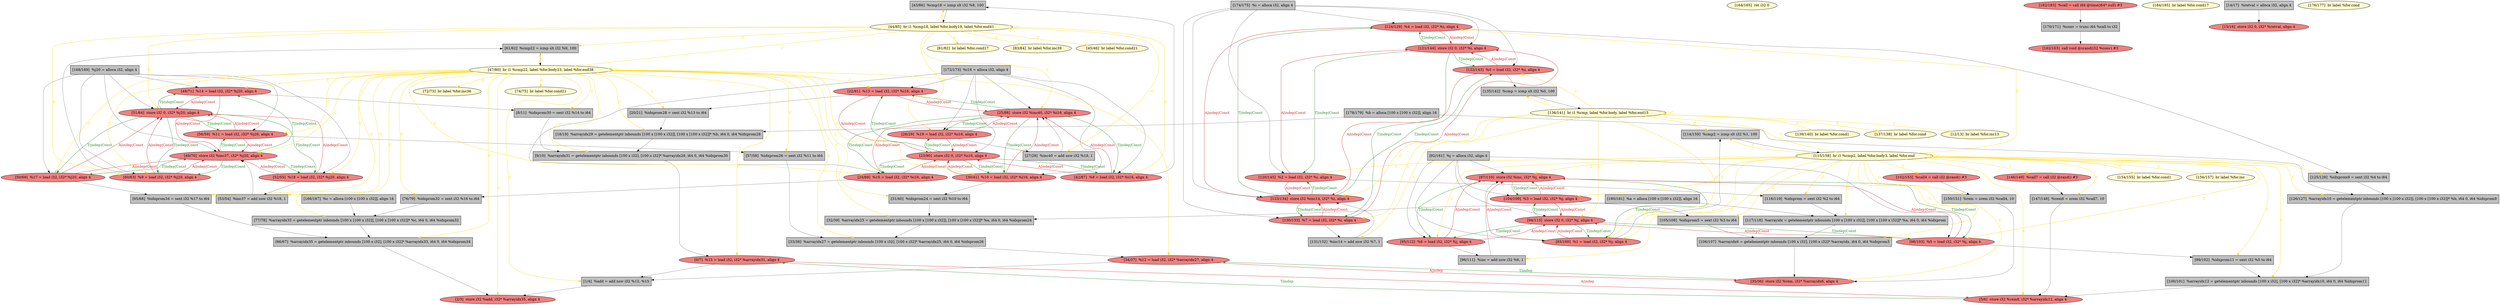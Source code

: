 
digraph G {


node200 [fillcolor=grey,label="[43/86]  %cmp18 = icmp slt i32 %8, 100",shape=rectangle,style=filled ]
node198 [fillcolor=lemonchiffon,label="[72/73]  br label %for.inc36",shape=ellipse,style=filled ]
node197 [fillcolor=lemonchiffon,label="[44/85]  br i1 %cmp18, label %for.body19, label %for.end41",shape=ellipse,style=filled ]
node196 [fillcolor=lightcoral,label="[48/71]  %14 = load i32, i32* %j20, align 4",shape=ellipse,style=filled ]
node195 [fillcolor=grey,label="[9/10]  %arrayidx31 = getelementptr inbounds [100 x i32], [100 x i32]* %arrayidx29, i64 0, i64 %idxprom30",shape=rectangle,style=filled ]
node194 [fillcolor=lemonchiffon,label="[139/140]  br label %for.cond1",shape=ellipse,style=filled ]
node192 [fillcolor=grey,label="[125/128]  %idxprom9 = sext i32 %4 to i64",shape=rectangle,style=filled ]
node186 [fillcolor=lightcoral,label="[60/63]  %9 = load i32, i32* %j20, align 4",shape=ellipse,style=filled ]
node140 [fillcolor=grey,label="[150/151]  %rem = srem i32 %call4, 10",shape=rectangle,style=filled ]
node132 [fillcolor=grey,label="[31/40]  %idxprom24 = sext i32 %10 to i64",shape=rectangle,style=filled ]
node160 [fillcolor=lightcoral,label="[124/129]  %4 = load i32, i32* %i, align 4",shape=ellipse,style=filled ]
node131 [fillcolor=grey,label="[117/118]  %arrayidx = getelementptr inbounds [100 x [100 x i32]], [100 x [100 x i32]]* %a, i64 0, i64 %idxprom",shape=rectangle,style=filled ]
node128 [fillcolor=lemonchiffon,label="[164/165]  ret i32 0",shape=ellipse,style=filled ]
node167 [fillcolor=grey,label="[114/159]  %cmp2 = icmp slt i32 %1, 100",shape=rectangle,style=filled ]
node127 [fillcolor=lightcoral,label="[162/163]  call void @srand(i32 %conv) #3",shape=ellipse,style=filled ]
node166 [fillcolor=lightcoral,label="[120/145]  %2 = load i32, i32* %i, align 4",shape=ellipse,style=filled ]
node126 [fillcolor=grey,label="[126/127]  %arrayidx10 = getelementptr inbounds [100 x [100 x i32]], [100 x [100 x i32]]* %b, i64 0, i64 %idxprom9",shape=rectangle,style=filled ]
node149 [fillcolor=lightcoral,label="[52/55]  %18 = load i32, i32* %j20, align 4",shape=ellipse,style=filled ]
node182 [fillcolor=grey,label="[100/101]  %arrayidx12 = getelementptr inbounds [100 x i32], [100 x i32]* %arrayidx10, i64 0, i64 %idxprom11",shape=rectangle,style=filled ]
node136 [fillcolor=grey,label="[53/54]  %inc37 = add nsw i32 %18, 1",shape=rectangle,style=filled ]
node184 [fillcolor=lemonchiffon,label="[154/155]  br label %for.cond1",shape=ellipse,style=filled ]
node193 [fillcolor=lemonchiffon,label="[184/185]  br label %for.cond17",shape=ellipse,style=filled ]
node191 [fillcolor=lemonchiffon,label="[137/138]  br label %for.cond",shape=ellipse,style=filled ]
node161 [fillcolor=lightcoral,label="[26/29]  %19 = load i32, i32* %i16, align 4",shape=ellipse,style=filled ]
node125 [fillcolor=lightcoral,label="[5/6]  store i32 %rem8, i32* %arrayidx12, align 4",shape=ellipse,style=filled ]
node189 [fillcolor=grey,label="[105/108]  %idxprom5 = sext i32 %3 to i64",shape=rectangle,style=filled ]
node124 [fillcolor=lightcoral,label="[97/110]  store i32 %inc, i32* %j, align 4",shape=ellipse,style=filled ]
node111 [fillcolor=grey,label="[14/17]  %retval = alloca i32, align 4",shape=rectangle,style=filled ]
node108 [fillcolor=lightcoral,label="[0/7]  %15 = load i32, i32* %arrayidx31, align 4",shape=ellipse,style=filled ]
node135 [fillcolor=lightcoral,label="[51/64]  store i32 0, i32* %j20, align 4",shape=ellipse,style=filled ]
node163 [fillcolor=grey,label="[32/39]  %arrayidx25 = getelementptr inbounds [100 x [100 x i32]], [100 x [100 x i32]]* %a, i64 0, i64 %idxprom24",shape=rectangle,style=filled ]
node110 [fillcolor=lemonchiffon,label="[12/13]  br label %for.inc13",shape=ellipse,style=filled ]
node137 [fillcolor=lightcoral,label="[42/87]  %8 = load i32, i32* %i16, align 4",shape=ellipse,style=filled ]
node114 [fillcolor=lightcoral,label="[22/91]  %13 = load i32, i32* %i16, align 4",shape=ellipse,style=filled ]
node153 [fillcolor=lemonchiffon,label="[81/82]  br label %for.cond17",shape=ellipse,style=filled ]
node123 [fillcolor=lemonchiffon,label="[136/141]  br i1 %cmp, label %for.body, label %for.end15",shape=ellipse,style=filled ]
node138 [fillcolor=lemonchiffon,label="[156/157]  br label %for.inc",shape=ellipse,style=filled ]
node133 [fillcolor=lightcoral,label="[15/16]  store i32 0, i32* %retval, align 4",shape=ellipse,style=filled ]
node158 [fillcolor=lightcoral,label="[104/109]  %3 = load i32, i32* %j, align 4",shape=ellipse,style=filled ]
node199 [fillcolor=lemonchiffon,label="[74/75]  br label %for.cond21",shape=ellipse,style=filled ]
node162 [fillcolor=grey,label="[1/4]  %add = add nsw i32 %12, %15",shape=rectangle,style=filled ]
node143 [fillcolor=grey,label="[135/142]  %cmp = icmp slt i32 %0, 100",shape=rectangle,style=filled ]
node188 [fillcolor=grey,label="[131/132]  %inc14 = add nsw i32 %7, 1",shape=rectangle,style=filled ]
node165 [fillcolor=grey,label="[65/68]  %idxprom34 = sext i32 %17 to i64",shape=rectangle,style=filled ]
node120 [fillcolor=lightcoral,label="[24/89]  %16 = load i32, i32* %i16, align 4",shape=ellipse,style=filled ]
node187 [fillcolor=lightcoral,label="[50/69]  %17 = load i32, i32* %j20, align 4",shape=ellipse,style=filled ]
node177 [fillcolor=lightcoral,label="[94/113]  store i32 0, i32* %j, align 4",shape=ellipse,style=filled ]
node118 [fillcolor=lightcoral,label="[34/37]  %12 = load i32, i32* %arrayidx27, align 4",shape=ellipse,style=filled ]
node155 [fillcolor=lightcoral,label="[95/112]  %6 = load i32, i32* %j, align 4",shape=ellipse,style=filled ]
node185 [fillcolor=lightcoral,label="[130/133]  %7 = load i32, i32* %i, align 4",shape=ellipse,style=filled ]
node119 [fillcolor=lightcoral,label="[30/41]  %10 = load i32, i32* %i16, align 4",shape=ellipse,style=filled ]
node141 [fillcolor=lemonchiffon,label="[115/158]  br i1 %cmp2, label %for.body3, label %for.end",shape=ellipse,style=filled ]
node142 [fillcolor=lightcoral,label="[2/3]  store i32 %add, i32* %arrayidx35, align 4",shape=ellipse,style=filled ]
node139 [fillcolor=lemonchiffon,label="[83/84]  br label %for.inc39",shape=ellipse,style=filled ]
node168 [fillcolor=grey,label="[106/107]  %arrayidx6 = getelementptr inbounds [100 x i32], [100 x i32]* %arrayidx, i64 0, i64 %idxprom5",shape=rectangle,style=filled ]
node112 [fillcolor=grey,label="[18/19]  %arrayidx29 = getelementptr inbounds [100 x [100 x i32]], [100 x [100 x i32]]* %b, i64 0, i64 %idxprom28",shape=rectangle,style=filled ]
node121 [fillcolor=lemonchiffon,label="[45/46]  br label %for.cond21",shape=ellipse,style=filled ]
node173 [fillcolor=lightcoral,label="[121/144]  store i32 0, i32* %i, align 4",shape=ellipse,style=filled ]
node115 [fillcolor=grey,label="[27/28]  %inc40 = add nsw i32 %19, 1",shape=rectangle,style=filled ]
node144 [fillcolor=grey,label="[77/78]  %arrayidx33 = getelementptr inbounds [100 x [100 x i32]], [100 x [100 x i32]]* %c, i64 0, i64 %idxprom32",shape=rectangle,style=filled ]
node145 [fillcolor=lightcoral,label="[152/153]  %call4 = call i32 @rand() #3",shape=ellipse,style=filled ]
node190 [fillcolor=lightcoral,label="[123/134]  store i32 %inc14, i32* %i, align 4",shape=ellipse,style=filled ]
node129 [fillcolor=grey,label="[166/167]  %c = alloca [100 x [100 x i32]], align 16",shape=rectangle,style=filled ]
node146 [fillcolor=lightcoral,label="[93/160]  %1 = load i32, i32* %j, align 4",shape=ellipse,style=filled ]
node147 [fillcolor=grey,label="[66/67]  %arrayidx35 = getelementptr inbounds [100 x i32], [100 x i32]* %arrayidx33, i64 0, i64 %idxprom34",shape=rectangle,style=filled ]
node148 [fillcolor=grey,label="[147/148]  %rem8 = srem i32 %call7, 10",shape=rectangle,style=filled ]
node116 [fillcolor=grey,label="[57/58]  %idxprom26 = sext i32 %11 to i64",shape=rectangle,style=filled ]
node172 [fillcolor=grey,label="[178/179]  %b = alloca [100 x [100 x i32]], align 16",shape=rectangle,style=filled ]
node150 [fillcolor=lightcoral,label="[25/88]  store i32 %inc40, i32* %i16, align 4",shape=ellipse,style=filled ]
node122 [fillcolor=grey,label="[92/161]  %j = alloca i32, align 4",shape=rectangle,style=filled ]
node109 [fillcolor=grey,label="[8/11]  %idxprom30 = sext i32 %14 to i64",shape=rectangle,style=filled ]
node151 [fillcolor=lightcoral,label="[35/36]  store i32 %rem, i32* %arrayidx6, align 4",shape=ellipse,style=filled ]
node156 [fillcolor=lightcoral,label="[146/149]  %call7 = call i32 @rand() #3",shape=ellipse,style=filled ]
node178 [fillcolor=lightcoral,label="[98/103]  %5 = load i32, i32* %j, align 4",shape=ellipse,style=filled ]
node152 [fillcolor=grey,label="[96/111]  %inc = add nsw i32 %6, 1",shape=rectangle,style=filled ]
node117 [fillcolor=lightcoral,label="[49/70]  store i32 %inc37, i32* %j20, align 4",shape=ellipse,style=filled ]
node154 [fillcolor=grey,label="[170/171]  %conv = trunc i64 %call to i32",shape=rectangle,style=filled ]
node157 [fillcolor=lightcoral,label="[56/59]  %11 = load i32, i32* %j20, align 4",shape=ellipse,style=filled ]
node159 [fillcolor=grey,label="[172/173]  %i16 = alloca i32, align 4",shape=rectangle,style=filled ]
node164 [fillcolor=grey,label="[174/175]  %i = alloca i32, align 4",shape=rectangle,style=filled ]
node176 [fillcolor=lightcoral,label="[122/143]  %0 = load i32, i32* %i, align 4",shape=ellipse,style=filled ]
node174 [fillcolor=grey,label="[76/79]  %idxprom32 = sext i32 %16 to i64",shape=rectangle,style=filled ]
node169 [fillcolor=grey,label="[116/119]  %idxprom = sext i32 %2 to i64",shape=rectangle,style=filled ]
node130 [fillcolor=grey,label="[168/169]  %j20 = alloca i32, align 4",shape=rectangle,style=filled ]
node170 [fillcolor=lemonchiffon,label="[176/177]  br label %for.cond",shape=ellipse,style=filled ]
node171 [fillcolor=lemonchiffon,label="[47/80]  br i1 %cmp22, label %for.body23, label %for.end38",shape=ellipse,style=filled ]
node175 [fillcolor=grey,label="[180/181]  %a = alloca [100 x [100 x i32]], align 16",shape=rectangle,style=filled ]
node134 [fillcolor=grey,label="[33/38]  %arrayidx27 = getelementptr inbounds [100 x i32], [100 x i32]* %arrayidx25, i64 0, i64 %idxprom26",shape=rectangle,style=filled ]
node113 [fillcolor=grey,label="[20/21]  %idxprom28 = sext i32 %13 to i64",shape=rectangle,style=filled ]
node179 [fillcolor=grey,label="[61/62]  %cmp22 = icmp slt i32 %9, 100",shape=rectangle,style=filled ]
node180 [fillcolor=grey,label="[99/102]  %idxprom11 = sext i32 %5 to i64",shape=rectangle,style=filled ]
node181 [fillcolor=lightcoral,label="[182/183]  %call = call i64 @time(i64* null) #3",shape=ellipse,style=filled ]
node183 [fillcolor=lightcoral,label="[23/90]  store i32 0, i32* %i16, align 4",shape=ellipse,style=filled ]

node190->node185 [style=solid,color=forestgreen,label="T|indep|Const",penwidth=1.0,fontcolor=forestgreen ]
node176->node190 [style=solid,color=firebrick3,label="A|indep|Const",penwidth=1.0,fontcolor=firebrick3 ]
node108->node125 [style=solid,color=firebrick3,label="A|indep",penwidth=1.0,fontcolor=firebrick3 ]
node190->node160 [style=solid,color=forestgreen,label="T|indep|Const",penwidth=1.0,fontcolor=forestgreen ]
node160->node190 [style=solid,color=firebrick3,label="A|indep|Const",penwidth=1.0,fontcolor=firebrick3 ]
node123->node185 [style=solid,color=gold,label="C",penwidth=1.0,fontcolor=gold ]
node151->node118 [style=solid,color=forestgreen,label="T|indep",penwidth=1.0,fontcolor=forestgreen ]
node118->node151 [style=solid,color=firebrick3,label="A|indep",penwidth=1.0,fontcolor=firebrick3 ]
node178->node177 [style=solid,color=firebrick3,label="A|indep|Const",penwidth=1.0,fontcolor=firebrick3 ]
node177->node178 [style=solid,color=forestgreen,label="T|indep|Const",penwidth=1.0,fontcolor=forestgreen ]
node141->node138 [style=solid,color=gold,label="C",penwidth=1.0,fontcolor=gold ]
node124->node158 [style=solid,color=forestgreen,label="T|indep|Const",penwidth=1.0,fontcolor=forestgreen ]
node160->node173 [style=solid,color=firebrick3,label="A|indep|Const",penwidth=1.0,fontcolor=firebrick3 ]
node158->node124 [style=solid,color=firebrick3,label="A|indep|Const",penwidth=1.0,fontcolor=firebrick3 ]
node124->node178 [style=solid,color=forestgreen,label="T|indep|Const",penwidth=1.0,fontcolor=forestgreen ]
node158->node177 [style=solid,color=firebrick3,label="A|indep|Const",penwidth=1.0,fontcolor=firebrick3 ]
node171->node149 [style=solid,color=gold,label="C",penwidth=1.0,fontcolor=gold ]
node124->node146 [style=solid,color=forestgreen,label="T|indep|Const",penwidth=1.0,fontcolor=forestgreen ]
node137->node150 [style=solid,color=firebrick3,label="A|indep|Const",penwidth=1.0,fontcolor=firebrick3 ]
node150->node137 [style=solid,color=forestgreen,label="T|indep|Const",penwidth=1.0,fontcolor=forestgreen ]
node140->node151 [style=solid,color=black,label="",penwidth=0.5,fontcolor=black ]
node141->node192 [style=solid,color=gold,label="C",penwidth=1.0,fontcolor=gold ]
node155->node124 [style=solid,color=firebrick3,label="A|indep|Const",penwidth=1.0,fontcolor=firebrick3 ]
node129->node144 [style=solid,color=black,label="",penwidth=0.5,fontcolor=black ]
node183->node120 [style=solid,color=forestgreen,label="T|indep|Const",penwidth=1.0,fontcolor=forestgreen ]
node120->node183 [style=solid,color=firebrick3,label="A|indep|Const",penwidth=1.0,fontcolor=firebrick3 ]
node149->node117 [style=solid,color=firebrick3,label="A|indep|Const",penwidth=1.0,fontcolor=firebrick3 ]
node183->node161 [style=solid,color=forestgreen,label="T|indep|Const",penwidth=1.0,fontcolor=forestgreen ]
node186->node135 [style=solid,color=firebrick3,label="A|indep|Const",penwidth=1.0,fontcolor=firebrick3 ]
node190->node166 [style=solid,color=forestgreen,label="T|indep|Const",penwidth=1.0,fontcolor=forestgreen ]
node150->node119 [style=solid,color=forestgreen,label="T|indep|Const",penwidth=1.0,fontcolor=forestgreen ]
node141->node125 [style=solid,color=gold,label="C",penwidth=1.0,fontcolor=gold ]
node135->node187 [style=solid,color=forestgreen,label="T|indep|Const",penwidth=1.0,fontcolor=forestgreen ]
node187->node135 [style=solid,color=firebrick3,label="A|indep|Const",penwidth=1.0,fontcolor=firebrick3 ]
node130->node186 [style=solid,color=black,label="",penwidth=0.5,fontcolor=black ]
node157->node117 [style=solid,color=firebrick3,label="A|indep|Const",penwidth=1.0,fontcolor=firebrick3 ]
node117->node157 [style=solid,color=forestgreen,label="T|indep|Const",penwidth=1.0,fontcolor=forestgreen ]
node123->node110 [style=solid,color=gold,label="C",penwidth=1.0,fontcolor=gold ]
node117->node186 [style=solid,color=forestgreen,label="T|indep|Const",penwidth=1.0,fontcolor=forestgreen ]
node171->node174 [style=solid,color=gold,label="C",penwidth=1.0,fontcolor=gold ]
node196->node135 [style=solid,color=firebrick3,label="A|indep|Const",penwidth=1.0,fontcolor=firebrick3 ]
node196->node117 [style=solid,color=firebrick3,label="A|indep|Const",penwidth=1.0,fontcolor=firebrick3 ]
node120->node150 [style=solid,color=firebrick3,label="A|indep|Const",penwidth=1.0,fontcolor=firebrick3 ]
node187->node117 [style=solid,color=firebrick3,label="A|indep|Const",penwidth=1.0,fontcolor=firebrick3 ]
node117->node187 [style=solid,color=forestgreen,label="T|indep|Const",penwidth=1.0,fontcolor=forestgreen ]
node123->node194 [style=solid,color=gold,label="C",penwidth=1.0,fontcolor=gold ]
node195->node108 [style=solid,color=black,label="",penwidth=0.5,fontcolor=black ]
node130->node135 [style=solid,color=black,label="",penwidth=0.5,fontcolor=black ]
node171->node199 [style=solid,color=gold,label="C",penwidth=1.0,fontcolor=gold ]
node185->node190 [style=solid,color=firebrick3,label="A|indep|Const",penwidth=1.0,fontcolor=firebrick3 ]
node117->node149 [style=solid,color=forestgreen,label="T|indep|Const",penwidth=1.0,fontcolor=forestgreen ]
node141->node169 [style=solid,color=gold,label="C",penwidth=1.0,fontcolor=gold ]
node145->node140 [style=solid,color=black,label="",penwidth=0.5,fontcolor=black ]
node169->node131 [style=solid,color=black,label="",penwidth=0.5,fontcolor=black ]
node150->node114 [style=solid,color=forestgreen,label="T|indep|Const",penwidth=1.0,fontcolor=forestgreen ]
node171->node136 [style=solid,color=gold,label="C",penwidth=1.0,fontcolor=gold ]
node141->node140 [style=solid,color=gold,label="C",penwidth=1.0,fontcolor=gold ]
node123->node146 [style=solid,color=gold,label="C",penwidth=1.0,fontcolor=gold ]
node197->node137 [style=solid,color=gold,label="C",penwidth=1.0,fontcolor=gold ]
node176->node173 [style=solid,color=firebrick3,label="A|indep|Const",penwidth=1.0,fontcolor=firebrick3 ]
node159->node161 [style=solid,color=black,label="",penwidth=0.5,fontcolor=black ]
node186->node117 [style=solid,color=firebrick3,label="A|indep|Const",penwidth=1.0,fontcolor=firebrick3 ]
node172->node112 [style=solid,color=black,label="",penwidth=0.5,fontcolor=black ]
node178->node180 [style=solid,color=black,label="",penwidth=0.5,fontcolor=black ]
node119->node132 [style=solid,color=black,label="",penwidth=0.5,fontcolor=black ]
node112->node195 [style=solid,color=black,label="",penwidth=0.5,fontcolor=black ]
node171->node157 [style=solid,color=gold,label="C",penwidth=1.0,fontcolor=gold ]
node163->node134 [style=solid,color=black,label="",penwidth=0.5,fontcolor=black ]
node192->node126 [style=solid,color=black,label="",penwidth=0.5,fontcolor=black ]
node171->node187 [style=solid,color=gold,label="C",penwidth=1.0,fontcolor=gold ]
node197->node179 [style=solid,color=gold,label="C",penwidth=1.0,fontcolor=gold ]
node171->node163 [style=solid,color=gold,label="C",penwidth=1.0,fontcolor=gold ]
node171->node198 [style=solid,color=gold,label="C",penwidth=1.0,fontcolor=gold ]
node141->node131 [style=solid,color=gold,label="C",penwidth=1.0,fontcolor=gold ]
node141->node167 [style=solid,color=gold,label="C",penwidth=1.0,fontcolor=gold ]
node114->node150 [style=solid,color=firebrick3,label="A|indep|Const",penwidth=1.0,fontcolor=firebrick3 ]
node152->node124 [style=solid,color=black,label="",penwidth=0.5,fontcolor=black ]
node173->node160 [style=solid,color=forestgreen,label="T|indep|Const",penwidth=1.0,fontcolor=forestgreen ]
node171->node117 [style=solid,color=gold,label="C",penwidth=1.0,fontcolor=gold ]
node114->node183 [style=solid,color=firebrick3,label="A|indep|Const",penwidth=1.0,fontcolor=firebrick3 ]
node197->node115 [style=solid,color=gold,label="C",penwidth=1.0,fontcolor=gold ]
node119->node183 [style=solid,color=firebrick3,label="A|indep|Const",penwidth=1.0,fontcolor=firebrick3 ]
node197->node186 [style=solid,color=gold,label="C",penwidth=1.0,fontcolor=gold ]
node168->node151 [style=solid,color=black,label="",penwidth=0.5,fontcolor=black ]
node171->node165 [style=solid,color=gold,label="C",penwidth=1.0,fontcolor=gold ]
node123->node123 [style=solid,color=gold,label="C",penwidth=1.0,fontcolor=gold ]
node197->node153 [style=solid,color=gold,label="C",penwidth=1.0,fontcolor=gold ]
node123->node190 [style=solid,color=gold,label="C",penwidth=1.0,fontcolor=gold ]
node197->node121 [style=solid,color=gold,label="C",penwidth=1.0,fontcolor=gold ]
node125->node108 [style=solid,color=forestgreen,label="T|indep",penwidth=1.0,fontcolor=forestgreen ]
node132->node163 [style=solid,color=black,label="",penwidth=0.5,fontcolor=black ]
node116->node134 [style=solid,color=black,label="",penwidth=0.5,fontcolor=black ]
node171->node116 [style=solid,color=gold,label="C",penwidth=1.0,fontcolor=gold ]
node123->node141 [style=solid,color=gold,label="C",penwidth=1.0,fontcolor=gold ]
node141->node146 [style=solid,color=gold,label="C",penwidth=1.0,fontcolor=gold ]
node164->node173 [style=solid,color=black,label="",penwidth=0.5,fontcolor=black ]
node141->node178 [style=solid,color=gold,label="C",penwidth=1.0,fontcolor=gold ]
node185->node188 [style=solid,color=black,label="",penwidth=0.5,fontcolor=black ]
node123->node167 [style=solid,color=gold,label="C",penwidth=1.0,fontcolor=gold ]
node135->node149 [style=solid,color=forestgreen,label="T|indep|Const",penwidth=1.0,fontcolor=forestgreen ]
node154->node127 [style=solid,color=black,label="",penwidth=0.5,fontcolor=black ]
node165->node147 [style=solid,color=black,label="",penwidth=0.5,fontcolor=black ]
node123->node188 [style=solid,color=gold,label="C",penwidth=1.0,fontcolor=gold ]
node173->node166 [style=solid,color=forestgreen,label="T|indep|Const",penwidth=1.0,fontcolor=forestgreen ]
node171->node142 [style=solid,color=gold,label="C",penwidth=1.0,fontcolor=gold ]
node167->node141 [style=solid,color=black,label="",penwidth=0.5,fontcolor=black ]
node197->node135 [style=solid,color=gold,label="C",penwidth=1.0,fontcolor=gold ]
node135->node196 [style=solid,color=forestgreen,label="T|indep|Const",penwidth=1.0,fontcolor=forestgreen ]
node141->node180 [style=solid,color=gold,label="C",penwidth=1.0,fontcolor=gold ]
node147->node142 [style=solid,color=black,label="",penwidth=0.5,fontcolor=black ]
node123->node191 [style=solid,color=gold,label="C",penwidth=1.0,fontcolor=gold ]
node117->node196 [style=solid,color=forestgreen,label="T|indep|Const",penwidth=1.0,fontcolor=forestgreen ]
node141->node145 [style=solid,color=gold,label="C",penwidth=1.0,fontcolor=gold ]
node171->node195 [style=solid,color=gold,label="C",penwidth=1.0,fontcolor=gold ]
node141->node189 [style=solid,color=gold,label="C",penwidth=1.0,fontcolor=gold ]
node197->node171 [style=solid,color=gold,label="C",penwidth=1.0,fontcolor=gold ]
node123->node177 [style=solid,color=gold,label="C",penwidth=1.0,fontcolor=gold ]
node109->node195 [style=solid,color=black,label="",penwidth=0.5,fontcolor=black ]
node164->node176 [style=solid,color=black,label="",penwidth=0.5,fontcolor=black ]
node141->node152 [style=solid,color=gold,label="C",penwidth=1.0,fontcolor=gold ]
node141->node151 [style=solid,color=gold,label="C",penwidth=1.0,fontcolor=gold ]
node123->node176 [style=solid,color=gold,label="C",penwidth=1.0,fontcolor=gold ]
node141->node155 [style=solid,color=gold,label="C",penwidth=1.0,fontcolor=gold ]
node197->node150 [style=solid,color=gold,label="C",penwidth=1.0,fontcolor=gold ]
node141->node126 [style=solid,color=gold,label="C",penwidth=1.0,fontcolor=gold ]
node171->node119 [style=solid,color=gold,label="C",penwidth=1.0,fontcolor=gold ]
node171->node186 [style=solid,color=gold,label="C",penwidth=1.0,fontcolor=gold ]
node126->node182 [style=solid,color=black,label="",penwidth=0.5,fontcolor=black ]
node141->node182 [style=solid,color=gold,label="C",penwidth=1.0,fontcolor=gold ]
node144->node147 [style=solid,color=black,label="",penwidth=0.5,fontcolor=black ]
node141->node124 [style=solid,color=gold,label="C",penwidth=1.0,fontcolor=gold ]
node141->node168 [style=solid,color=gold,label="C",penwidth=1.0,fontcolor=gold ]
node141->node184 [style=solid,color=gold,label="C",penwidth=1.0,fontcolor=gold ]
node171->node147 [style=solid,color=gold,label="C",penwidth=1.0,fontcolor=gold ]
node171->node162 [style=solid,color=gold,label="C",penwidth=1.0,fontcolor=gold ]
node183->node119 [style=solid,color=forestgreen,label="T|indep|Const",penwidth=1.0,fontcolor=forestgreen ]
node171->node112 [style=solid,color=gold,label="C",penwidth=1.0,fontcolor=gold ]
node171->node108 [style=solid,color=gold,label="C",penwidth=1.0,fontcolor=gold ]
node171->node134 [style=solid,color=gold,label="C",penwidth=1.0,fontcolor=gold ]
node114->node113 [style=solid,color=black,label="",penwidth=0.5,fontcolor=black ]
node146->node177 [style=solid,color=firebrick3,label="A|indep|Const",penwidth=1.0,fontcolor=firebrick3 ]
node171->node144 [style=solid,color=gold,label="C",penwidth=1.0,fontcolor=gold ]
node171->node196 [style=solid,color=gold,label="C",penwidth=1.0,fontcolor=gold ]
node171->node132 [style=solid,color=gold,label="C",penwidth=1.0,fontcolor=gold ]
node171->node114 [style=solid,color=gold,label="C",penwidth=1.0,fontcolor=gold ]
node171->node118 [style=solid,color=gold,label="C",penwidth=1.0,fontcolor=gold ]
node141->node166 [style=solid,color=gold,label="C",penwidth=1.0,fontcolor=gold ]
node182->node125 [style=solid,color=black,label="",penwidth=0.5,fontcolor=black ]
node131->node168 [style=solid,color=black,label="",penwidth=0.5,fontcolor=black ]
node115->node150 [style=solid,color=black,label="",penwidth=0.5,fontcolor=black ]
node161->node183 [style=solid,color=firebrick3,label="A|indep|Const",penwidth=1.0,fontcolor=firebrick3 ]
node113->node112 [style=solid,color=black,label="",penwidth=0.5,fontcolor=black ]
node197->node200 [style=solid,color=gold,label="C",penwidth=1.0,fontcolor=gold ]
node150->node120 [style=solid,color=forestgreen,label="T|indep|Const",penwidth=1.0,fontcolor=forestgreen ]
node200->node197 [style=solid,color=black,label="",penwidth=0.5,fontcolor=black ]
node188->node190 [style=solid,color=black,label="",penwidth=0.5,fontcolor=black ]
node122->node178 [style=solid,color=black,label="",penwidth=0.5,fontcolor=black ]
node124->node155 [style=solid,color=forestgreen,label="T|indep|Const",penwidth=1.0,fontcolor=forestgreen ]
node141->node160 [style=solid,color=gold,label="C",penwidth=1.0,fontcolor=gold ]
node166->node173 [style=solid,color=firebrick3,label="A|indep|Const",penwidth=1.0,fontcolor=firebrick3 ]
node189->node168 [style=solid,color=black,label="",penwidth=0.5,fontcolor=black ]
node122->node155 [style=solid,color=black,label="",penwidth=0.5,fontcolor=black ]
node160->node192 [style=solid,color=black,label="",penwidth=0.5,fontcolor=black ]
node159->node137 [style=solid,color=black,label="",penwidth=0.5,fontcolor=black ]
node137->node183 [style=solid,color=firebrick3,label="A|indep|Const",penwidth=1.0,fontcolor=firebrick3 ]
node183->node137 [style=solid,color=forestgreen,label="T|indep|Const",penwidth=1.0,fontcolor=forestgreen ]
node130->node157 [style=solid,color=black,label="",penwidth=0.5,fontcolor=black ]
node130->node149 [style=solid,color=black,label="",penwidth=0.5,fontcolor=black ]
node171->node171 [style=solid,color=gold,label="C",penwidth=1.0,fontcolor=gold ]
node171->node179 [style=solid,color=gold,label="C",penwidth=1.0,fontcolor=gold ]
node141->node158 [style=solid,color=gold,label="C",penwidth=1.0,fontcolor=gold ]
node179->node171 [style=solid,color=black,label="",penwidth=0.5,fontcolor=black ]
node172->node126 [style=solid,color=black,label="",penwidth=0.5,fontcolor=black ]
node141->node156 [style=solid,color=gold,label="C",penwidth=1.0,fontcolor=gold ]
node122->node158 [style=solid,color=black,label="",penwidth=0.5,fontcolor=black ]
node197->node139 [style=solid,color=gold,label="C",penwidth=1.0,fontcolor=gold ]
node164->node190 [style=solid,color=black,label="",penwidth=0.5,fontcolor=black ]
node164->node166 [style=solid,color=black,label="",penwidth=0.5,fontcolor=black ]
node186->node179 [style=solid,color=black,label="",penwidth=0.5,fontcolor=black ]
node120->node174 [style=solid,color=black,label="",penwidth=0.5,fontcolor=black ]
node148->node125 [style=solid,color=black,label="",penwidth=0.5,fontcolor=black ]
node123->node143 [style=solid,color=gold,label="C",penwidth=1.0,fontcolor=gold ]
node164->node160 [style=solid,color=black,label="",penwidth=0.5,fontcolor=black ]
node180->node182 [style=solid,color=black,label="",penwidth=0.5,fontcolor=black ]
node177->node158 [style=solid,color=forestgreen,label="T|indep|Const",penwidth=1.0,fontcolor=forestgreen ]
node111->node133 [style=solid,color=black,label="",penwidth=0.5,fontcolor=black ]
node146->node124 [style=solid,color=firebrick3,label="A|indep|Const",penwidth=1.0,fontcolor=firebrick3 ]
node150->node161 [style=solid,color=forestgreen,label="T|indep|Const",penwidth=1.0,fontcolor=forestgreen ]
node161->node150 [style=solid,color=firebrick3,label="A|indep|Const",penwidth=1.0,fontcolor=firebrick3 ]
node149->node135 [style=solid,color=firebrick3,label="A|indep|Const",penwidth=1.0,fontcolor=firebrick3 ]
node175->node131 [style=solid,color=black,label="",penwidth=0.5,fontcolor=black ]
node171->node113 [style=solid,color=gold,label="C",penwidth=1.0,fontcolor=gold ]
node143->node123 [style=solid,color=black,label="",penwidth=0.5,fontcolor=black ]
node130->node187 [style=solid,color=black,label="",penwidth=0.5,fontcolor=black ]
node174->node144 [style=solid,color=black,label="",penwidth=0.5,fontcolor=black ]
node156->node148 [style=solid,color=black,label="",penwidth=0.5,fontcolor=black ]
node149->node136 [style=solid,color=black,label="",penwidth=0.5,fontcolor=black ]
node175->node163 [style=solid,color=black,label="",penwidth=0.5,fontcolor=black ]
node173->node185 [style=solid,color=forestgreen,label="T|indep|Const",penwidth=1.0,fontcolor=forestgreen ]
node119->node150 [style=solid,color=firebrick3,label="A|indep|Const",penwidth=1.0,fontcolor=firebrick3 ]
node118->node162 [style=solid,color=black,label="",penwidth=0.5,fontcolor=black ]
node185->node173 [style=solid,color=firebrick3,label="A|indep|Const",penwidth=1.0,fontcolor=firebrick3 ]
node130->node196 [style=solid,color=black,label="",penwidth=0.5,fontcolor=black ]
node141->node141 [style=solid,color=gold,label="C",penwidth=1.0,fontcolor=gold ]
node159->node114 [style=solid,color=black,label="",penwidth=0.5,fontcolor=black ]
node122->node146 [style=solid,color=black,label="",penwidth=0.5,fontcolor=black ]
node161->node115 [style=solid,color=black,label="",penwidth=0.5,fontcolor=black ]
node136->node117 [style=solid,color=black,label="",penwidth=0.5,fontcolor=black ]
node122->node124 [style=solid,color=black,label="",penwidth=0.5,fontcolor=black ]
node130->node117 [style=solid,color=black,label="",penwidth=0.5,fontcolor=black ]
node135->node157 [style=solid,color=forestgreen,label="T|indep|Const",penwidth=1.0,fontcolor=forestgreen ]
node187->node165 [style=solid,color=black,label="",penwidth=0.5,fontcolor=black ]
node159->node183 [style=solid,color=black,label="",penwidth=0.5,fontcolor=black ]
node135->node186 [style=solid,color=forestgreen,label="T|indep|Const",penwidth=1.0,fontcolor=forestgreen ]
node157->node135 [style=solid,color=firebrick3,label="A|indep|Const",penwidth=1.0,fontcolor=firebrick3 ]
node137->node200 [style=solid,color=black,label="",penwidth=0.5,fontcolor=black ]
node155->node152 [style=solid,color=black,label="",penwidth=0.5,fontcolor=black ]
node157->node116 [style=solid,color=black,label="",penwidth=0.5,fontcolor=black ]
node141->node148 [style=solid,color=gold,label="C",penwidth=1.0,fontcolor=gold ]
node159->node119 [style=solid,color=black,label="",penwidth=0.5,fontcolor=black ]
node178->node124 [style=solid,color=firebrick3,label="A|indep|Const",penwidth=1.0,fontcolor=firebrick3 ]
node166->node169 [style=solid,color=black,label="",penwidth=0.5,fontcolor=black ]
node176->node143 [style=solid,color=black,label="",penwidth=0.5,fontcolor=black ]
node190->node176 [style=solid,color=forestgreen,label="T|indep|Const",penwidth=1.0,fontcolor=forestgreen ]
node181->node154 [style=solid,color=black,label="",penwidth=0.5,fontcolor=black ]
node108->node162 [style=solid,color=black,label="",penwidth=0.5,fontcolor=black ]
node171->node120 [style=solid,color=gold,label="C",penwidth=1.0,fontcolor=gold ]
node171->node109 [style=solid,color=gold,label="C",penwidth=1.0,fontcolor=gold ]
node197->node197 [style=solid,color=gold,label="C",penwidth=1.0,fontcolor=gold ]
node162->node142 [style=solid,color=black,label="",penwidth=0.5,fontcolor=black ]
node159->node120 [style=solid,color=black,label="",penwidth=0.5,fontcolor=black ]
node155->node177 [style=solid,color=firebrick3,label="A|indep|Const",penwidth=1.0,fontcolor=firebrick3 ]
node183->node114 [style=solid,color=forestgreen,label="T|indep|Const",penwidth=1.0,fontcolor=forestgreen ]
node177->node146 [style=solid,color=forestgreen,label="T|indep|Const",penwidth=1.0,fontcolor=forestgreen ]
node122->node177 [style=solid,color=black,label="",penwidth=0.5,fontcolor=black ]
node177->node155 [style=solid,color=forestgreen,label="T|indep|Const",penwidth=1.0,fontcolor=forestgreen ]
node166->node190 [style=solid,color=firebrick3,label="A|indep|Const",penwidth=1.0,fontcolor=firebrick3 ]
node159->node150 [style=solid,color=black,label="",penwidth=0.5,fontcolor=black ]
node196->node109 [style=solid,color=black,label="",penwidth=0.5,fontcolor=black ]
node197->node161 [style=solid,color=gold,label="C",penwidth=1.0,fontcolor=gold ]
node158->node189 [style=solid,color=black,label="",penwidth=0.5,fontcolor=black ]
node173->node176 [style=solid,color=forestgreen,label="T|indep|Const",penwidth=1.0,fontcolor=forestgreen ]
node146->node167 [style=solid,color=black,label="",penwidth=0.5,fontcolor=black ]
node164->node185 [style=solid,color=black,label="",penwidth=0.5,fontcolor=black ]
node134->node118 [style=solid,color=black,label="",penwidth=0.5,fontcolor=black ]


}
